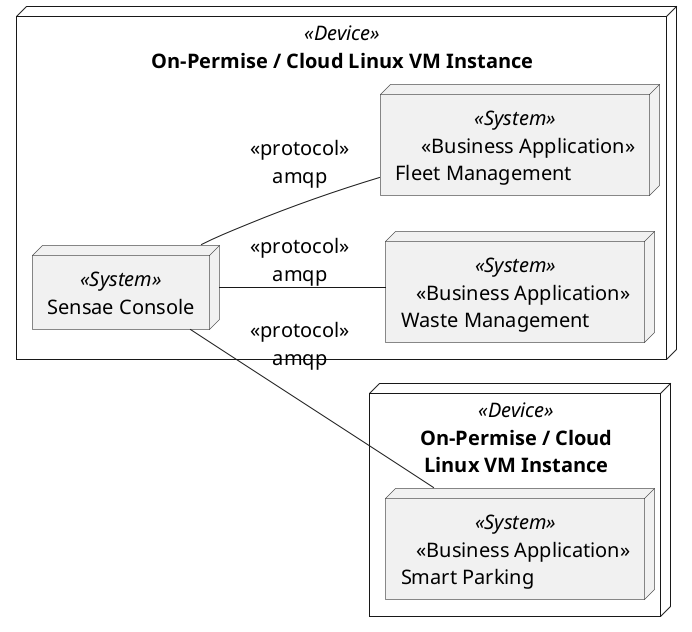 @startuml physical-view-single-tenant

left to right direction

skinparam defaultFontSize 20
skinparam Monochrome true
skinparam sequenceMessageAlign center
skinparam componentStyle uml2
skinparam packageStyle rectangle

node "On-Permise / Cloud Linux VM Instance" <<Device>> {
    node "Sensae Console" <<System>> as SYSTEM1
    node "   <<Business Application>>\nWaste Management" <<System>> as SYSTEM2
    node "     <<Business Application>>\nFleet Management" <<System>> as SYSTEM4
}

node "On-Permise / Cloud\nLinux VM Instance" <<Device>> as D {
    node "   <<Business Application>>\nSmart Parking" <<System>> as SYSTEM3
}

SYSTEM1 -- SYSTEM2 : "<<protocol>>\namqp"
SYSTEM1 -- SYSTEM3 : "<<protocol>>\namqp"
SYSTEM1 -- SYSTEM4 : "<<protocol>>\namqp"

@enduml

